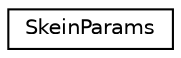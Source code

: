 digraph "Graphical Class Hierarchy"
{
 // LATEX_PDF_SIZE
  edge [fontname="Helvetica",fontsize="10",labelfontname="Helvetica",labelfontsize="10"];
  node [fontname="Helvetica",fontsize="10",shape=record];
  rankdir="LR";
  Node0 [label="SkeinParams",height=0.2,width=0.4,color="black", fillcolor="white", style="filled",URL="$class_skein_params.html",tooltip="The parallel Skein configuration parameters structure"];
}
